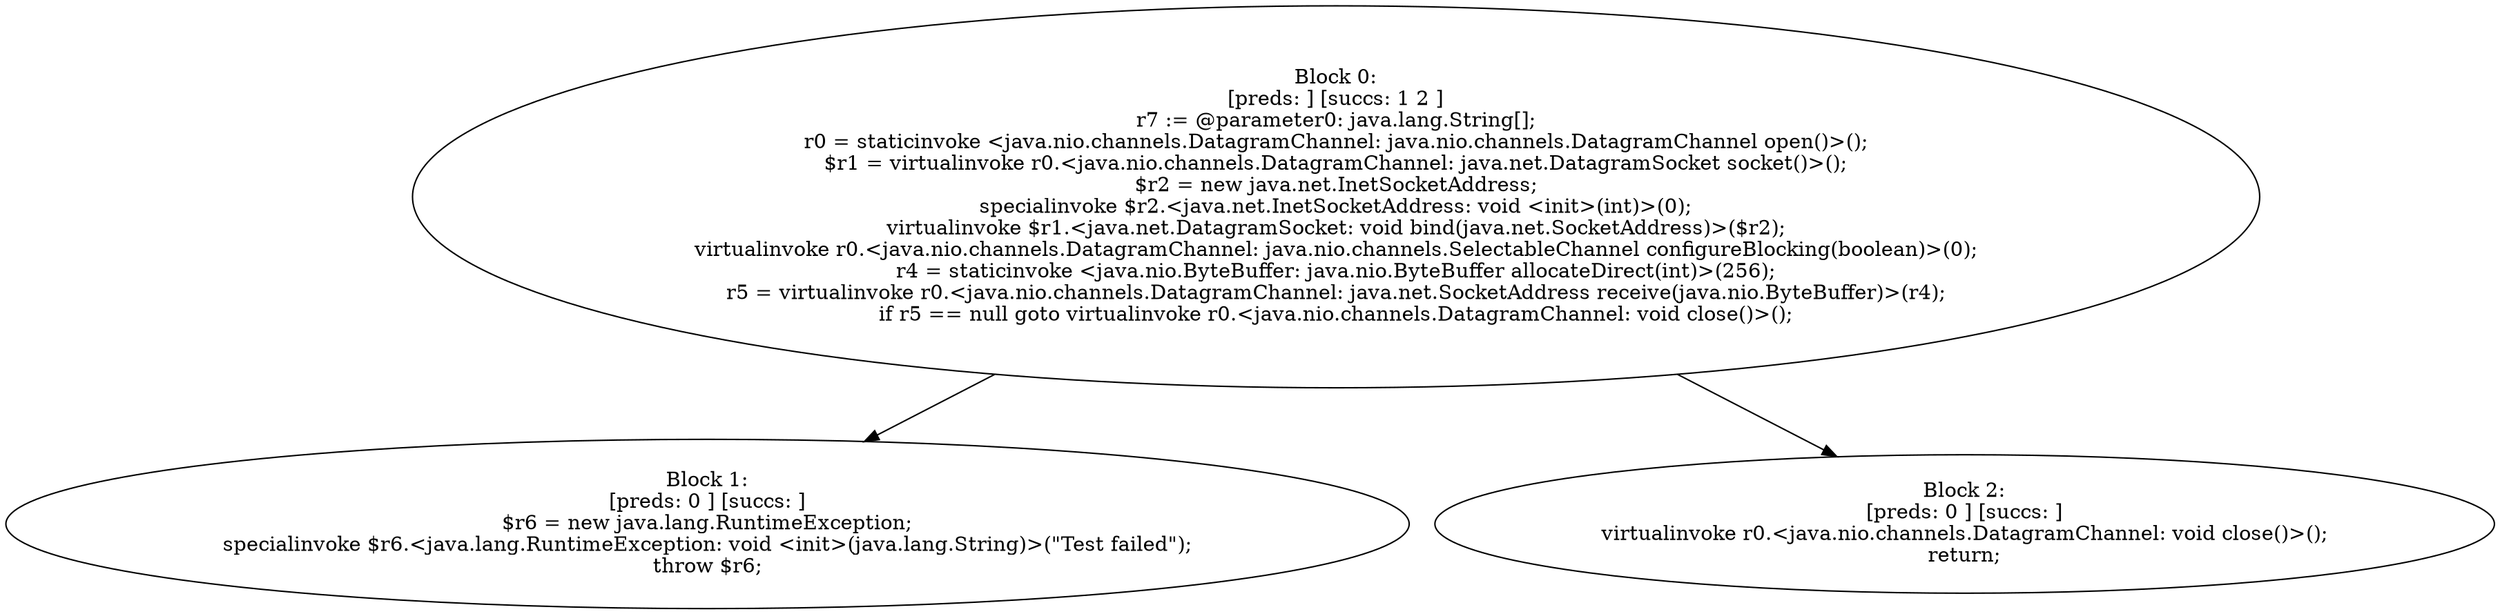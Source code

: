 digraph "unitGraph" {
    "Block 0:
[preds: ] [succs: 1 2 ]
r7 := @parameter0: java.lang.String[];
r0 = staticinvoke <java.nio.channels.DatagramChannel: java.nio.channels.DatagramChannel open()>();
$r1 = virtualinvoke r0.<java.nio.channels.DatagramChannel: java.net.DatagramSocket socket()>();
$r2 = new java.net.InetSocketAddress;
specialinvoke $r2.<java.net.InetSocketAddress: void <init>(int)>(0);
virtualinvoke $r1.<java.net.DatagramSocket: void bind(java.net.SocketAddress)>($r2);
virtualinvoke r0.<java.nio.channels.DatagramChannel: java.nio.channels.SelectableChannel configureBlocking(boolean)>(0);
r4 = staticinvoke <java.nio.ByteBuffer: java.nio.ByteBuffer allocateDirect(int)>(256);
r5 = virtualinvoke r0.<java.nio.channels.DatagramChannel: java.net.SocketAddress receive(java.nio.ByteBuffer)>(r4);
if r5 == null goto virtualinvoke r0.<java.nio.channels.DatagramChannel: void close()>();
"
    "Block 1:
[preds: 0 ] [succs: ]
$r6 = new java.lang.RuntimeException;
specialinvoke $r6.<java.lang.RuntimeException: void <init>(java.lang.String)>(\"Test failed\");
throw $r6;
"
    "Block 2:
[preds: 0 ] [succs: ]
virtualinvoke r0.<java.nio.channels.DatagramChannel: void close()>();
return;
"
    "Block 0:
[preds: ] [succs: 1 2 ]
r7 := @parameter0: java.lang.String[];
r0 = staticinvoke <java.nio.channels.DatagramChannel: java.nio.channels.DatagramChannel open()>();
$r1 = virtualinvoke r0.<java.nio.channels.DatagramChannel: java.net.DatagramSocket socket()>();
$r2 = new java.net.InetSocketAddress;
specialinvoke $r2.<java.net.InetSocketAddress: void <init>(int)>(0);
virtualinvoke $r1.<java.net.DatagramSocket: void bind(java.net.SocketAddress)>($r2);
virtualinvoke r0.<java.nio.channels.DatagramChannel: java.nio.channels.SelectableChannel configureBlocking(boolean)>(0);
r4 = staticinvoke <java.nio.ByteBuffer: java.nio.ByteBuffer allocateDirect(int)>(256);
r5 = virtualinvoke r0.<java.nio.channels.DatagramChannel: java.net.SocketAddress receive(java.nio.ByteBuffer)>(r4);
if r5 == null goto virtualinvoke r0.<java.nio.channels.DatagramChannel: void close()>();
"->"Block 1:
[preds: 0 ] [succs: ]
$r6 = new java.lang.RuntimeException;
specialinvoke $r6.<java.lang.RuntimeException: void <init>(java.lang.String)>(\"Test failed\");
throw $r6;
";
    "Block 0:
[preds: ] [succs: 1 2 ]
r7 := @parameter0: java.lang.String[];
r0 = staticinvoke <java.nio.channels.DatagramChannel: java.nio.channels.DatagramChannel open()>();
$r1 = virtualinvoke r0.<java.nio.channels.DatagramChannel: java.net.DatagramSocket socket()>();
$r2 = new java.net.InetSocketAddress;
specialinvoke $r2.<java.net.InetSocketAddress: void <init>(int)>(0);
virtualinvoke $r1.<java.net.DatagramSocket: void bind(java.net.SocketAddress)>($r2);
virtualinvoke r0.<java.nio.channels.DatagramChannel: java.nio.channels.SelectableChannel configureBlocking(boolean)>(0);
r4 = staticinvoke <java.nio.ByteBuffer: java.nio.ByteBuffer allocateDirect(int)>(256);
r5 = virtualinvoke r0.<java.nio.channels.DatagramChannel: java.net.SocketAddress receive(java.nio.ByteBuffer)>(r4);
if r5 == null goto virtualinvoke r0.<java.nio.channels.DatagramChannel: void close()>();
"->"Block 2:
[preds: 0 ] [succs: ]
virtualinvoke r0.<java.nio.channels.DatagramChannel: void close()>();
return;
";
}
